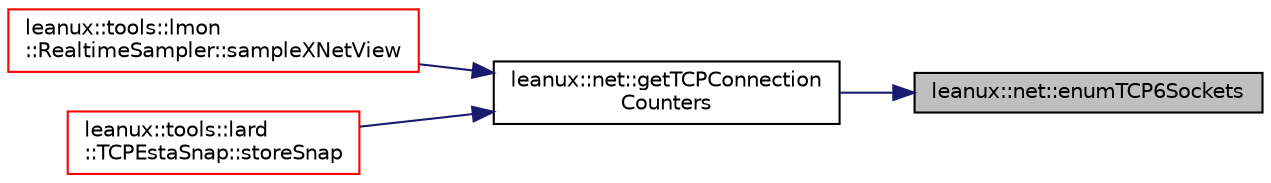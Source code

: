digraph "leanux::net::enumTCP6Sockets"
{
 // LATEX_PDF_SIZE
  bgcolor="transparent";
  edge [fontname="Helvetica",fontsize="10",labelfontname="Helvetica",labelfontsize="10"];
  node [fontname="Helvetica",fontsize="10",shape=record];
  rankdir="RL";
  Node1 [label="leanux::net::enumTCP6Sockets",height=0.2,width=0.4,color="black", fillcolor="grey75", style="filled", fontcolor="black",tooltip="Enumerate TCP6 sockets from /proc/net/tcp6."];
  Node1 -> Node2 [dir="back",color="midnightblue",fontsize="10",style="solid",fontname="Helvetica"];
  Node2 [label="leanux::net::getTCPConnection\lCounters",height=0.2,width=0.4,color="black",URL="$namespaceleanux_1_1net.html#ae1bc6c94c0c1352bbad7abeb430dea86",tooltip="Return the number of established TCP connections grouped by (ip,port,uid)."];
  Node2 -> Node3 [dir="back",color="midnightblue",fontsize="10",style="solid",fontname="Helvetica"];
  Node3 [label="leanux::tools::lmon\l::RealtimeSampler::sampleXNetView",height=0.2,width=0.4,color="red",URL="$classleanux_1_1tools_1_1lmon_1_1RealtimeSampler.html#a38271e7bf2e0c59ad4648027b7802d8d",tooltip=" "];
  Node2 -> Node9 [dir="back",color="midnightblue",fontsize="10",style="solid",fontname="Helvetica"];
  Node9 [label="leanux::tools::lard\l::TCPEstaSnap::storeSnap",height=0.2,width=0.4,color="red",URL="$classleanux_1_1tools_1_1lard_1_1TCPEstaSnap.html#adc30b5d65eacc454cb653851f6180f8b",tooltip=" "];
}
